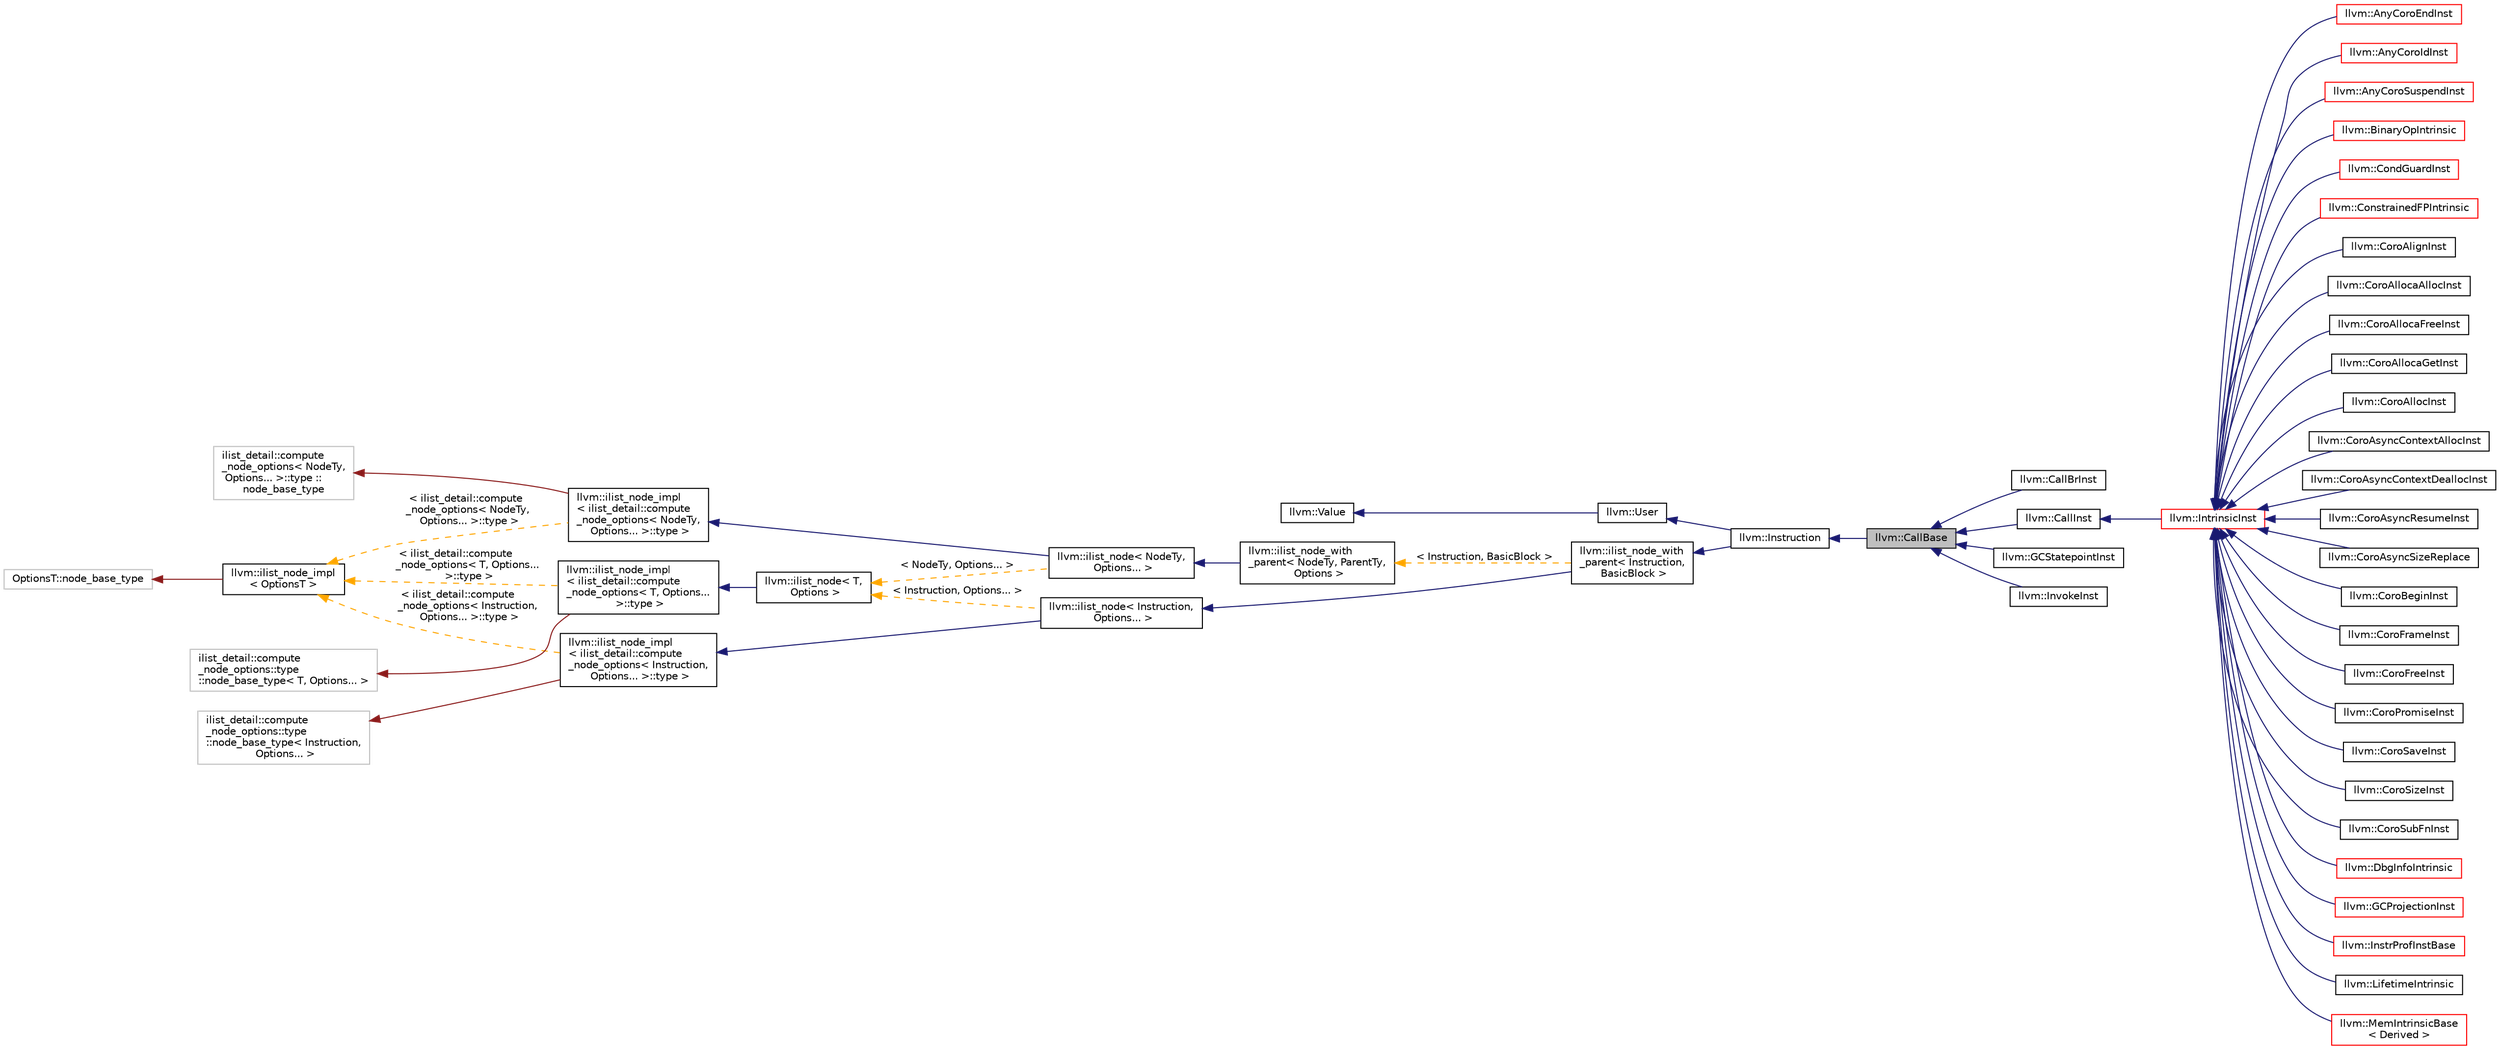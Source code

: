 digraph "llvm::CallBase"
{
 // LATEX_PDF_SIZE
  bgcolor="transparent";
  edge [fontname="Helvetica",fontsize="10",labelfontname="Helvetica",labelfontsize="10"];
  node [fontname="Helvetica",fontsize="10",shape=record];
  rankdir="LR";
  Node1 [label="llvm::CallBase",height=0.2,width=0.4,color="black", fillcolor="grey75", style="filled", fontcolor="black",tooltip="Base class for all callable instructions (InvokeInst and CallInst) Holds everything related to callin..."];
  Node2 -> Node1 [dir="back",color="midnightblue",fontsize="10",style="solid",fontname="Helvetica"];
  Node2 [label="llvm::Instruction",height=0.2,width=0.4,color="black",URL="$classllvm_1_1Instruction.html",tooltip=" "];
  Node3 -> Node2 [dir="back",color="midnightblue",fontsize="10",style="solid",fontname="Helvetica"];
  Node3 [label="llvm::User",height=0.2,width=0.4,color="black",URL="$classllvm_1_1User.html",tooltip=" "];
  Node4 -> Node3 [dir="back",color="midnightblue",fontsize="10",style="solid",fontname="Helvetica"];
  Node4 [label="llvm::Value",height=0.2,width=0.4,color="black",URL="$classllvm_1_1Value.html",tooltip="LLVM Value Representation."];
  Node5 -> Node2 [dir="back",color="midnightblue",fontsize="10",style="solid",fontname="Helvetica"];
  Node5 [label="llvm::ilist_node_with\l_parent\< Instruction,\l BasicBlock \>",height=0.2,width=0.4,color="black",URL="$classllvm_1_1ilist__node__with__parent.html",tooltip=" "];
  Node6 -> Node5 [dir="back",color="midnightblue",fontsize="10",style="solid",fontname="Helvetica"];
  Node6 [label="llvm::ilist_node\< Instruction,\l Options... \>",height=0.2,width=0.4,color="black",URL="$classllvm_1_1ilist__node.html",tooltip=" "];
  Node7 -> Node6 [dir="back",color="midnightblue",fontsize="10",style="solid",fontname="Helvetica"];
  Node7 [label="llvm::ilist_node_impl\l\< ilist_detail::compute\l_node_options\< Instruction,\l Options... \>::type \>",height=0.2,width=0.4,color="black",URL="$classllvm_1_1ilist__node__impl.html",tooltip=" "];
  Node8 -> Node7 [dir="back",color="firebrick4",fontsize="10",style="solid",fontname="Helvetica"];
  Node8 [label="ilist_detail::compute\l_node_options::type \l::node_base_type\< Instruction,\l Options... \>",height=0.2,width=0.4,color="grey75",tooltip=" "];
  Node9 -> Node7 [dir="back",color="orange",fontsize="10",style="dashed",label=" \< ilist_detail::compute\l_node_options\< Instruction,\l Options... \>::type \>" ,fontname="Helvetica"];
  Node9 [label="llvm::ilist_node_impl\l\< OptionsT \>",height=0.2,width=0.4,color="black",URL="$classllvm_1_1ilist__node__impl.html",tooltip="Implementation for an ilist node."];
  Node10 -> Node9 [dir="back",color="firebrick4",fontsize="10",style="solid",fontname="Helvetica"];
  Node10 [label="OptionsT::node_base_type",height=0.2,width=0.4,color="grey75",tooltip=" "];
  Node11 -> Node6 [dir="back",color="orange",fontsize="10",style="dashed",label=" \< Instruction, Options... \>" ,fontname="Helvetica"];
  Node11 [label="llvm::ilist_node\< T,\l Options \>",height=0.2,width=0.4,color="black",URL="$classllvm_1_1ilist__node.html",tooltip=" "];
  Node12 -> Node11 [dir="back",color="midnightblue",fontsize="10",style="solid",fontname="Helvetica"];
  Node12 [label="llvm::ilist_node_impl\l\< ilist_detail::compute\l_node_options\< T, Options...\l \>::type \>",height=0.2,width=0.4,color="black",URL="$classllvm_1_1ilist__node__impl.html",tooltip=" "];
  Node13 -> Node12 [dir="back",color="firebrick4",fontsize="10",style="solid",fontname="Helvetica"];
  Node13 [label="ilist_detail::compute\l_node_options::type \l::node_base_type\< T, Options... \>",height=0.2,width=0.4,color="grey75",tooltip=" "];
  Node9 -> Node12 [dir="back",color="orange",fontsize="10",style="dashed",label=" \< ilist_detail::compute\l_node_options\< T, Options...\l \>::type \>" ,fontname="Helvetica"];
  Node14 -> Node5 [dir="back",color="orange",fontsize="10",style="dashed",label=" \< Instruction, BasicBlock \>" ,fontname="Helvetica"];
  Node14 [label="llvm::ilist_node_with\l_parent\< NodeTy, ParentTy,\l Options \>",height=0.2,width=0.4,color="black",URL="$classllvm_1_1ilist__node__with__parent.html",tooltip="An ilist node that can access its parent list."];
  Node15 -> Node14 [dir="back",color="midnightblue",fontsize="10",style="solid",fontname="Helvetica"];
  Node15 [label="llvm::ilist_node\< NodeTy,\l Options... \>",height=0.2,width=0.4,color="black",URL="$classllvm_1_1ilist__node.html",tooltip=" "];
  Node16 -> Node15 [dir="back",color="midnightblue",fontsize="10",style="solid",fontname="Helvetica"];
  Node16 [label="llvm::ilist_node_impl\l\< ilist_detail::compute\l_node_options\< NodeTy,\l Options... \>::type \>",height=0.2,width=0.4,color="black",URL="$classllvm_1_1ilist__node__impl.html",tooltip=" "];
  Node17 -> Node16 [dir="back",color="firebrick4",fontsize="10",style="solid",fontname="Helvetica"];
  Node17 [label="ilist_detail::compute\l_node_options\< NodeTy,\l Options... \>::type ::\lnode_base_type",height=0.2,width=0.4,color="grey75",tooltip=" "];
  Node9 -> Node16 [dir="back",color="orange",fontsize="10",style="dashed",label=" \< ilist_detail::compute\l_node_options\< NodeTy,\l Options... \>::type \>" ,fontname="Helvetica"];
  Node11 -> Node15 [dir="back",color="orange",fontsize="10",style="dashed",label=" \< NodeTy, Options... \>" ,fontname="Helvetica"];
  Node1 -> Node18 [dir="back",color="midnightblue",fontsize="10",style="solid",fontname="Helvetica"];
  Node18 [label="llvm::CallBrInst",height=0.2,width=0.4,color="black",URL="$classllvm_1_1CallBrInst.html",tooltip="CallBr instruction, tracking function calls that may not return control but instead transfer it to a ..."];
  Node1 -> Node19 [dir="back",color="midnightblue",fontsize="10",style="solid",fontname="Helvetica"];
  Node19 [label="llvm::CallInst",height=0.2,width=0.4,color="black",URL="$classllvm_1_1CallInst.html",tooltip="This class represents a function call, abstracting a target machine's calling convention."];
  Node19 -> Node20 [dir="back",color="midnightblue",fontsize="10",style="solid",fontname="Helvetica"];
  Node20 [label="llvm::IntrinsicInst",height=0.2,width=0.4,color="red",URL="$classllvm_1_1IntrinsicInst.html",tooltip="A wrapper class for inspecting calls to intrinsic functions."];
  Node20 -> Node21 [dir="back",color="midnightblue",fontsize="10",style="solid",fontname="Helvetica"];
  Node21 [label="llvm::AnyCoroEndInst",height=0.2,width=0.4,color="red",URL="$classllvm_1_1AnyCoroEndInst.html",tooltip=" "];
  Node20 -> Node24 [dir="back",color="midnightblue",fontsize="10",style="solid",fontname="Helvetica"];
  Node24 [label="llvm::AnyCoroIdInst",height=0.2,width=0.4,color="red",URL="$classllvm_1_1AnyCoroIdInst.html",tooltip="This represents a common base class for llvm.coro.id instructions."];
  Node20 -> Node30 [dir="back",color="midnightblue",fontsize="10",style="solid",fontname="Helvetica"];
  Node30 [label="llvm::AnyCoroSuspendInst",height=0.2,width=0.4,color="red",URL="$classllvm_1_1AnyCoroSuspendInst.html",tooltip=" "];
  Node20 -> Node34 [dir="back",color="midnightblue",fontsize="10",style="solid",fontname="Helvetica"];
  Node34 [label="llvm::BinaryOpIntrinsic",height=0.2,width=0.4,color="red",URL="$classllvm_1_1BinaryOpIntrinsic.html",tooltip="This class represents an intrinsic that is based on a binary operation."];
  Node20 -> Node37 [dir="back",color="midnightblue",fontsize="10",style="solid",fontname="Helvetica"];
  Node37 [label="llvm::CondGuardInst",height=0.2,width=0.4,color="red",URL="$classllvm_1_1CondGuardInst.html",tooltip="This represents intrinsics that guard a condition."];
  Node20 -> Node39 [dir="back",color="midnightblue",fontsize="10",style="solid",fontname="Helvetica"];
  Node39 [label="llvm::ConstrainedFPIntrinsic",height=0.2,width=0.4,color="red",URL="$classllvm_1_1ConstrainedFPIntrinsic.html",tooltip="This is the common base class for constrained floating point intrinsics."];
  Node20 -> Node41 [dir="back",color="midnightblue",fontsize="10",style="solid",fontname="Helvetica"];
  Node41 [label="llvm::CoroAlignInst",height=0.2,width=0.4,color="black",URL="$classllvm_1_1CoroAlignInst.html",tooltip="This represents the llvm.coro.align instruction."];
  Node20 -> Node42 [dir="back",color="midnightblue",fontsize="10",style="solid",fontname="Helvetica"];
  Node42 [label="llvm::CoroAllocaAllocInst",height=0.2,width=0.4,color="black",URL="$classllvm_1_1CoroAllocaAllocInst.html",tooltip="This represents the llvm.coro.alloca.alloc instruction."];
  Node20 -> Node43 [dir="back",color="midnightblue",fontsize="10",style="solid",fontname="Helvetica"];
  Node43 [label="llvm::CoroAllocaFreeInst",height=0.2,width=0.4,color="black",URL="$classllvm_1_1CoroAllocaFreeInst.html",tooltip="This represents the llvm.coro.alloca.free instruction."];
  Node20 -> Node44 [dir="back",color="midnightblue",fontsize="10",style="solid",fontname="Helvetica"];
  Node44 [label="llvm::CoroAllocaGetInst",height=0.2,width=0.4,color="black",URL="$classllvm_1_1CoroAllocaGetInst.html",tooltip="This represents the llvm.coro.alloca.get instruction."];
  Node20 -> Node45 [dir="back",color="midnightblue",fontsize="10",style="solid",fontname="Helvetica"];
  Node45 [label="llvm::CoroAllocInst",height=0.2,width=0.4,color="black",URL="$classllvm_1_1CoroAllocInst.html",tooltip="This represents the llvm.coro.alloc instruction."];
  Node20 -> Node46 [dir="back",color="midnightblue",fontsize="10",style="solid",fontname="Helvetica"];
  Node46 [label="llvm::CoroAsyncContextAllocInst",height=0.2,width=0.4,color="black",URL="$classllvm_1_1CoroAsyncContextAllocInst.html",tooltip="This represents the llvm.coro.context.alloc instruction."];
  Node20 -> Node47 [dir="back",color="midnightblue",fontsize="10",style="solid",fontname="Helvetica"];
  Node47 [label="llvm::CoroAsyncContextDeallocInst",height=0.2,width=0.4,color="black",URL="$classllvm_1_1CoroAsyncContextDeallocInst.html",tooltip="This represents the llvm.coro.context.dealloc instruction."];
  Node20 -> Node48 [dir="back",color="midnightblue",fontsize="10",style="solid",fontname="Helvetica"];
  Node48 [label="llvm::CoroAsyncResumeInst",height=0.2,width=0.4,color="black",URL="$classllvm_1_1CoroAsyncResumeInst.html",tooltip="This represents the llvm.coro.async.resume instruction."];
  Node20 -> Node49 [dir="back",color="midnightblue",fontsize="10",style="solid",fontname="Helvetica"];
  Node49 [label="llvm::CoroAsyncSizeReplace",height=0.2,width=0.4,color="black",URL="$classllvm_1_1CoroAsyncSizeReplace.html",tooltip="This represents the llvm.coro.async.size.replace instruction."];
  Node20 -> Node50 [dir="back",color="midnightblue",fontsize="10",style="solid",fontname="Helvetica"];
  Node50 [label="llvm::CoroBeginInst",height=0.2,width=0.4,color="black",URL="$classllvm_1_1CoroBeginInst.html",tooltip="This class represents the llvm.coro.begin instruction."];
  Node20 -> Node51 [dir="back",color="midnightblue",fontsize="10",style="solid",fontname="Helvetica"];
  Node51 [label="llvm::CoroFrameInst",height=0.2,width=0.4,color="black",URL="$classllvm_1_1CoroFrameInst.html",tooltip="This represents the llvm.coro.frame instruction."];
  Node20 -> Node52 [dir="back",color="midnightblue",fontsize="10",style="solid",fontname="Helvetica"];
  Node52 [label="llvm::CoroFreeInst",height=0.2,width=0.4,color="black",URL="$classllvm_1_1CoroFreeInst.html",tooltip="This represents the llvm.coro.free instruction."];
  Node20 -> Node53 [dir="back",color="midnightblue",fontsize="10",style="solid",fontname="Helvetica"];
  Node53 [label="llvm::CoroPromiseInst",height=0.2,width=0.4,color="black",URL="$classllvm_1_1CoroPromiseInst.html",tooltip="This represents the llvm.coro.promise instruction."];
  Node20 -> Node54 [dir="back",color="midnightblue",fontsize="10",style="solid",fontname="Helvetica"];
  Node54 [label="llvm::CoroSaveInst",height=0.2,width=0.4,color="black",URL="$classllvm_1_1CoroSaveInst.html",tooltip="This represents the llvm.coro.save instruction."];
  Node20 -> Node55 [dir="back",color="midnightblue",fontsize="10",style="solid",fontname="Helvetica"];
  Node55 [label="llvm::CoroSizeInst",height=0.2,width=0.4,color="black",URL="$classllvm_1_1CoroSizeInst.html",tooltip="This represents the llvm.coro.size instruction."];
  Node20 -> Node56 [dir="back",color="midnightblue",fontsize="10",style="solid",fontname="Helvetica"];
  Node56 [label="llvm::CoroSubFnInst",height=0.2,width=0.4,color="black",URL="$classllvm_1_1CoroSubFnInst.html",tooltip="This class represents the llvm.coro.subfn.addr instruction."];
  Node20 -> Node57 [dir="back",color="midnightblue",fontsize="10",style="solid",fontname="Helvetica"];
  Node57 [label="llvm::DbgInfoIntrinsic",height=0.2,width=0.4,color="red",URL="$classllvm_1_1DbgInfoIntrinsic.html",tooltip="This is the common base class for debug info intrinsics."];
  Node20 -> Node64 [dir="back",color="midnightblue",fontsize="10",style="solid",fontname="Helvetica"];
  Node64 [label="llvm::GCProjectionInst",height=0.2,width=0.4,color="red",URL="$classllvm_1_1GCProjectionInst.html",tooltip="Common base class for representing values projected from a statepoint."];
  Node20 -> Node67 [dir="back",color="midnightblue",fontsize="10",style="solid",fontname="Helvetica"];
  Node67 [label="llvm::InstrProfInstBase",height=0.2,width=0.4,color="red",URL="$classllvm_1_1InstrProfInstBase.html",tooltip="A base class for all instrprof intrinsics."];
  Node20 -> Node72 [dir="back",color="midnightblue",fontsize="10",style="solid",fontname="Helvetica"];
  Node72 [label="llvm::LifetimeIntrinsic",height=0.2,width=0.4,color="black",URL="$classllvm_1_1LifetimeIntrinsic.html",tooltip="This is the common base class for lifetime intrinsics."];
  Node20 -> Node73 [dir="back",color="midnightblue",fontsize="10",style="solid",fontname="Helvetica"];
  Node73 [label="llvm::MemIntrinsicBase\l\< Derived \>",height=0.2,width=0.4,color="red",URL="$classllvm_1_1MemIntrinsicBase.html",tooltip="Common base class for all memory intrinsics."];
  Node1 -> Node110 [dir="back",color="midnightblue",fontsize="10",style="solid",fontname="Helvetica"];
  Node110 [label="llvm::GCStatepointInst",height=0.2,width=0.4,color="black",URL="$classllvm_1_1GCStatepointInst.html",tooltip="Represents a gc.statepoint intrinsic call."];
  Node1 -> Node111 [dir="back",color="midnightblue",fontsize="10",style="solid",fontname="Helvetica"];
  Node111 [label="llvm::InvokeInst",height=0.2,width=0.4,color="black",URL="$classllvm_1_1InvokeInst.html",tooltip="Invoke instruction."];
}
